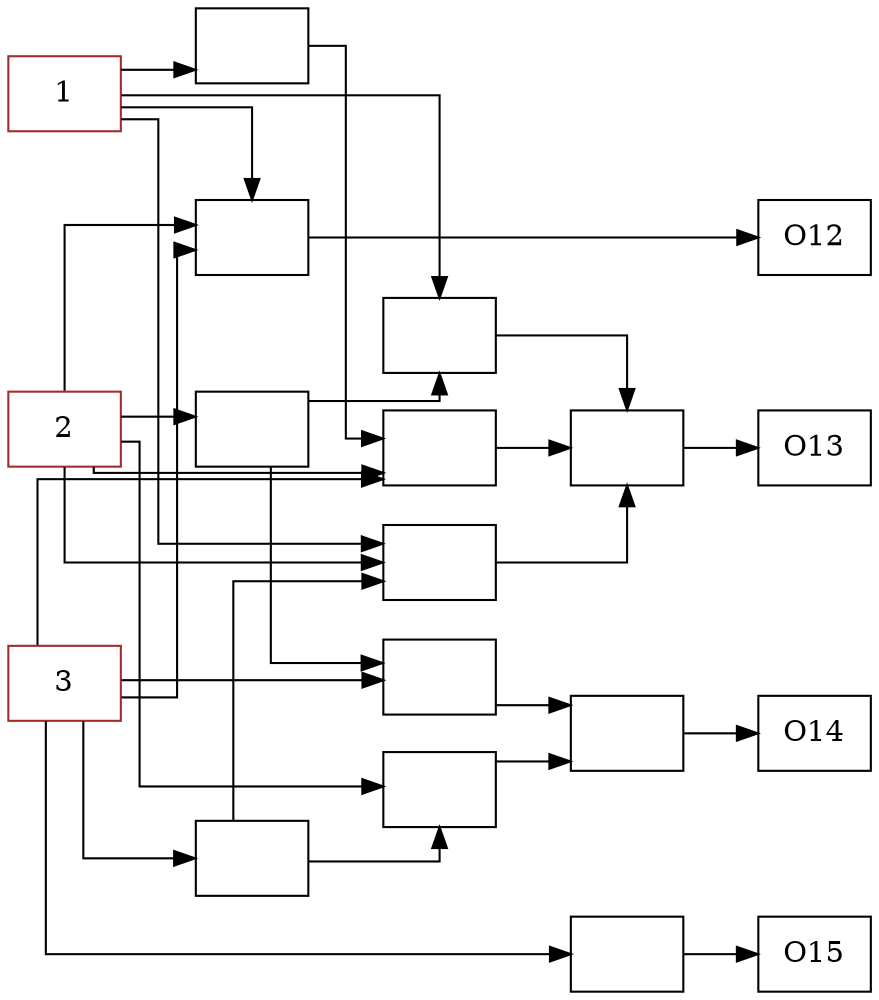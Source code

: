digraph G {

    rankdir = LR
    node [style = unfilled, imagescale = true, shape = box, fixedsize = true]
    graph [splines = ortho]
    edge [arrowtail = none]

    1 [color = brown]
    2 [color = brown]
    3 [color = brown]
    4 [fontcolor = white, label = "", color = black, image = "./Gate_Image/not.png"]
    5 [fontcolor = white, label = "", color = black, image = "./Gate_Image/not.png"]
    6 [fontcolor = white, label = "", color = black, image = "./Gate_Image/not.png"]
    7 [fontcolor = white, label = "", color = black, image = "./Gate_Image/and.png"]
    8 [fontcolor = white, label = "", color = black, image = "./Gate_Image/and.png"]
    9 [fontcolor = white, label = "", color = black, image = "./Gate_Image/and.png"]
    10 [fontcolor = white, label = "", color = black, image = "./Gate_Image/and.png"]
    11 [fontcolor = white, label = "", color = black, image = "./Gate_Image/and.png"]
    12 [fontcolor = white, label = "", color = black, image = "./Gate_Image/and.png"]
    13 [fontcolor = white, label = "", color = black, image = "./Gate_Image/or.png"]
    14 [fontcolor = white, label = "", color = black, image = "./Gate_Image/or.png"]
    15 [fontcolor = white, label = "", color = black, image = "./Gate_Image/not.png"]

    {rank = source; 1; 2; 3}
    1 -> 4
    2 -> 5
    3 -> 6
    1 -> 7
    5 -> 7
    4 -> 8
    2 -> 8
    3 -> 8
    1 -> 9
    2 -> 9
    6 -> 9
    5 -> 10
    3 -> 10
    2 -> 11
    6 -> 11
    1 -> 12
    2 -> 12
    3 -> 12
    7 -> 13
    8 -> 13
    9 -> 13
    10 -> 14
    11 -> 14
    3 -> 15
    12 -> O12
    13 -> O13
    14 -> O14
    15 -> O15

    {rank = sink; O12; O13; O14; O15} 
 }